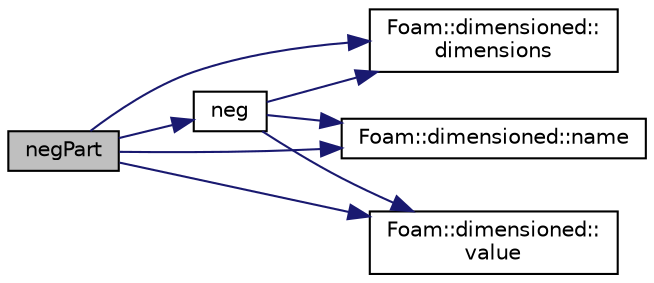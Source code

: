 digraph "negPart"
{
  bgcolor="transparent";
  edge [fontname="Helvetica",fontsize="10",labelfontname="Helvetica",labelfontsize="10"];
  node [fontname="Helvetica",fontsize="10",shape=record];
  rankdir="LR";
  Node1 [label="negPart",height=0.2,width=0.4,color="black", fillcolor="grey75", style="filled", fontcolor="black"];
  Node1 -> Node2 [color="midnightblue",fontsize="10",style="solid",fontname="Helvetica"];
  Node2 [label="Foam::dimensioned::\ldimensions",height=0.2,width=0.4,color="black",URL="$a00532.html#a6098093e7de06370342a85cfae8b31f5",tooltip="Return const reference to dimensions. "];
  Node1 -> Node3 [color="midnightblue",fontsize="10",style="solid",fontname="Helvetica"];
  Node3 [label="Foam::dimensioned::name",height=0.2,width=0.4,color="black",URL="$a00532.html#a6d60057c26042eaf7fa1b3b6fb07b582",tooltip="Return const reference to name. "];
  Node1 -> Node4 [color="midnightblue",fontsize="10",style="solid",fontname="Helvetica"];
  Node4 [label="neg",height=0.2,width=0.4,color="black",URL="$a10725.html#aad5b44612e484eb87fcea79a3d19ee04"];
  Node4 -> Node2 [color="midnightblue",fontsize="10",style="solid",fontname="Helvetica"];
  Node4 -> Node3 [color="midnightblue",fontsize="10",style="solid",fontname="Helvetica"];
  Node4 -> Node5 [color="midnightblue",fontsize="10",style="solid",fontname="Helvetica"];
  Node5 [label="Foam::dimensioned::\lvalue",height=0.2,width=0.4,color="black",URL="$a00532.html#a080d3824651cfcf52f72acceec615aaa",tooltip="Return const reference to value. "];
  Node1 -> Node5 [color="midnightblue",fontsize="10",style="solid",fontname="Helvetica"];
}
